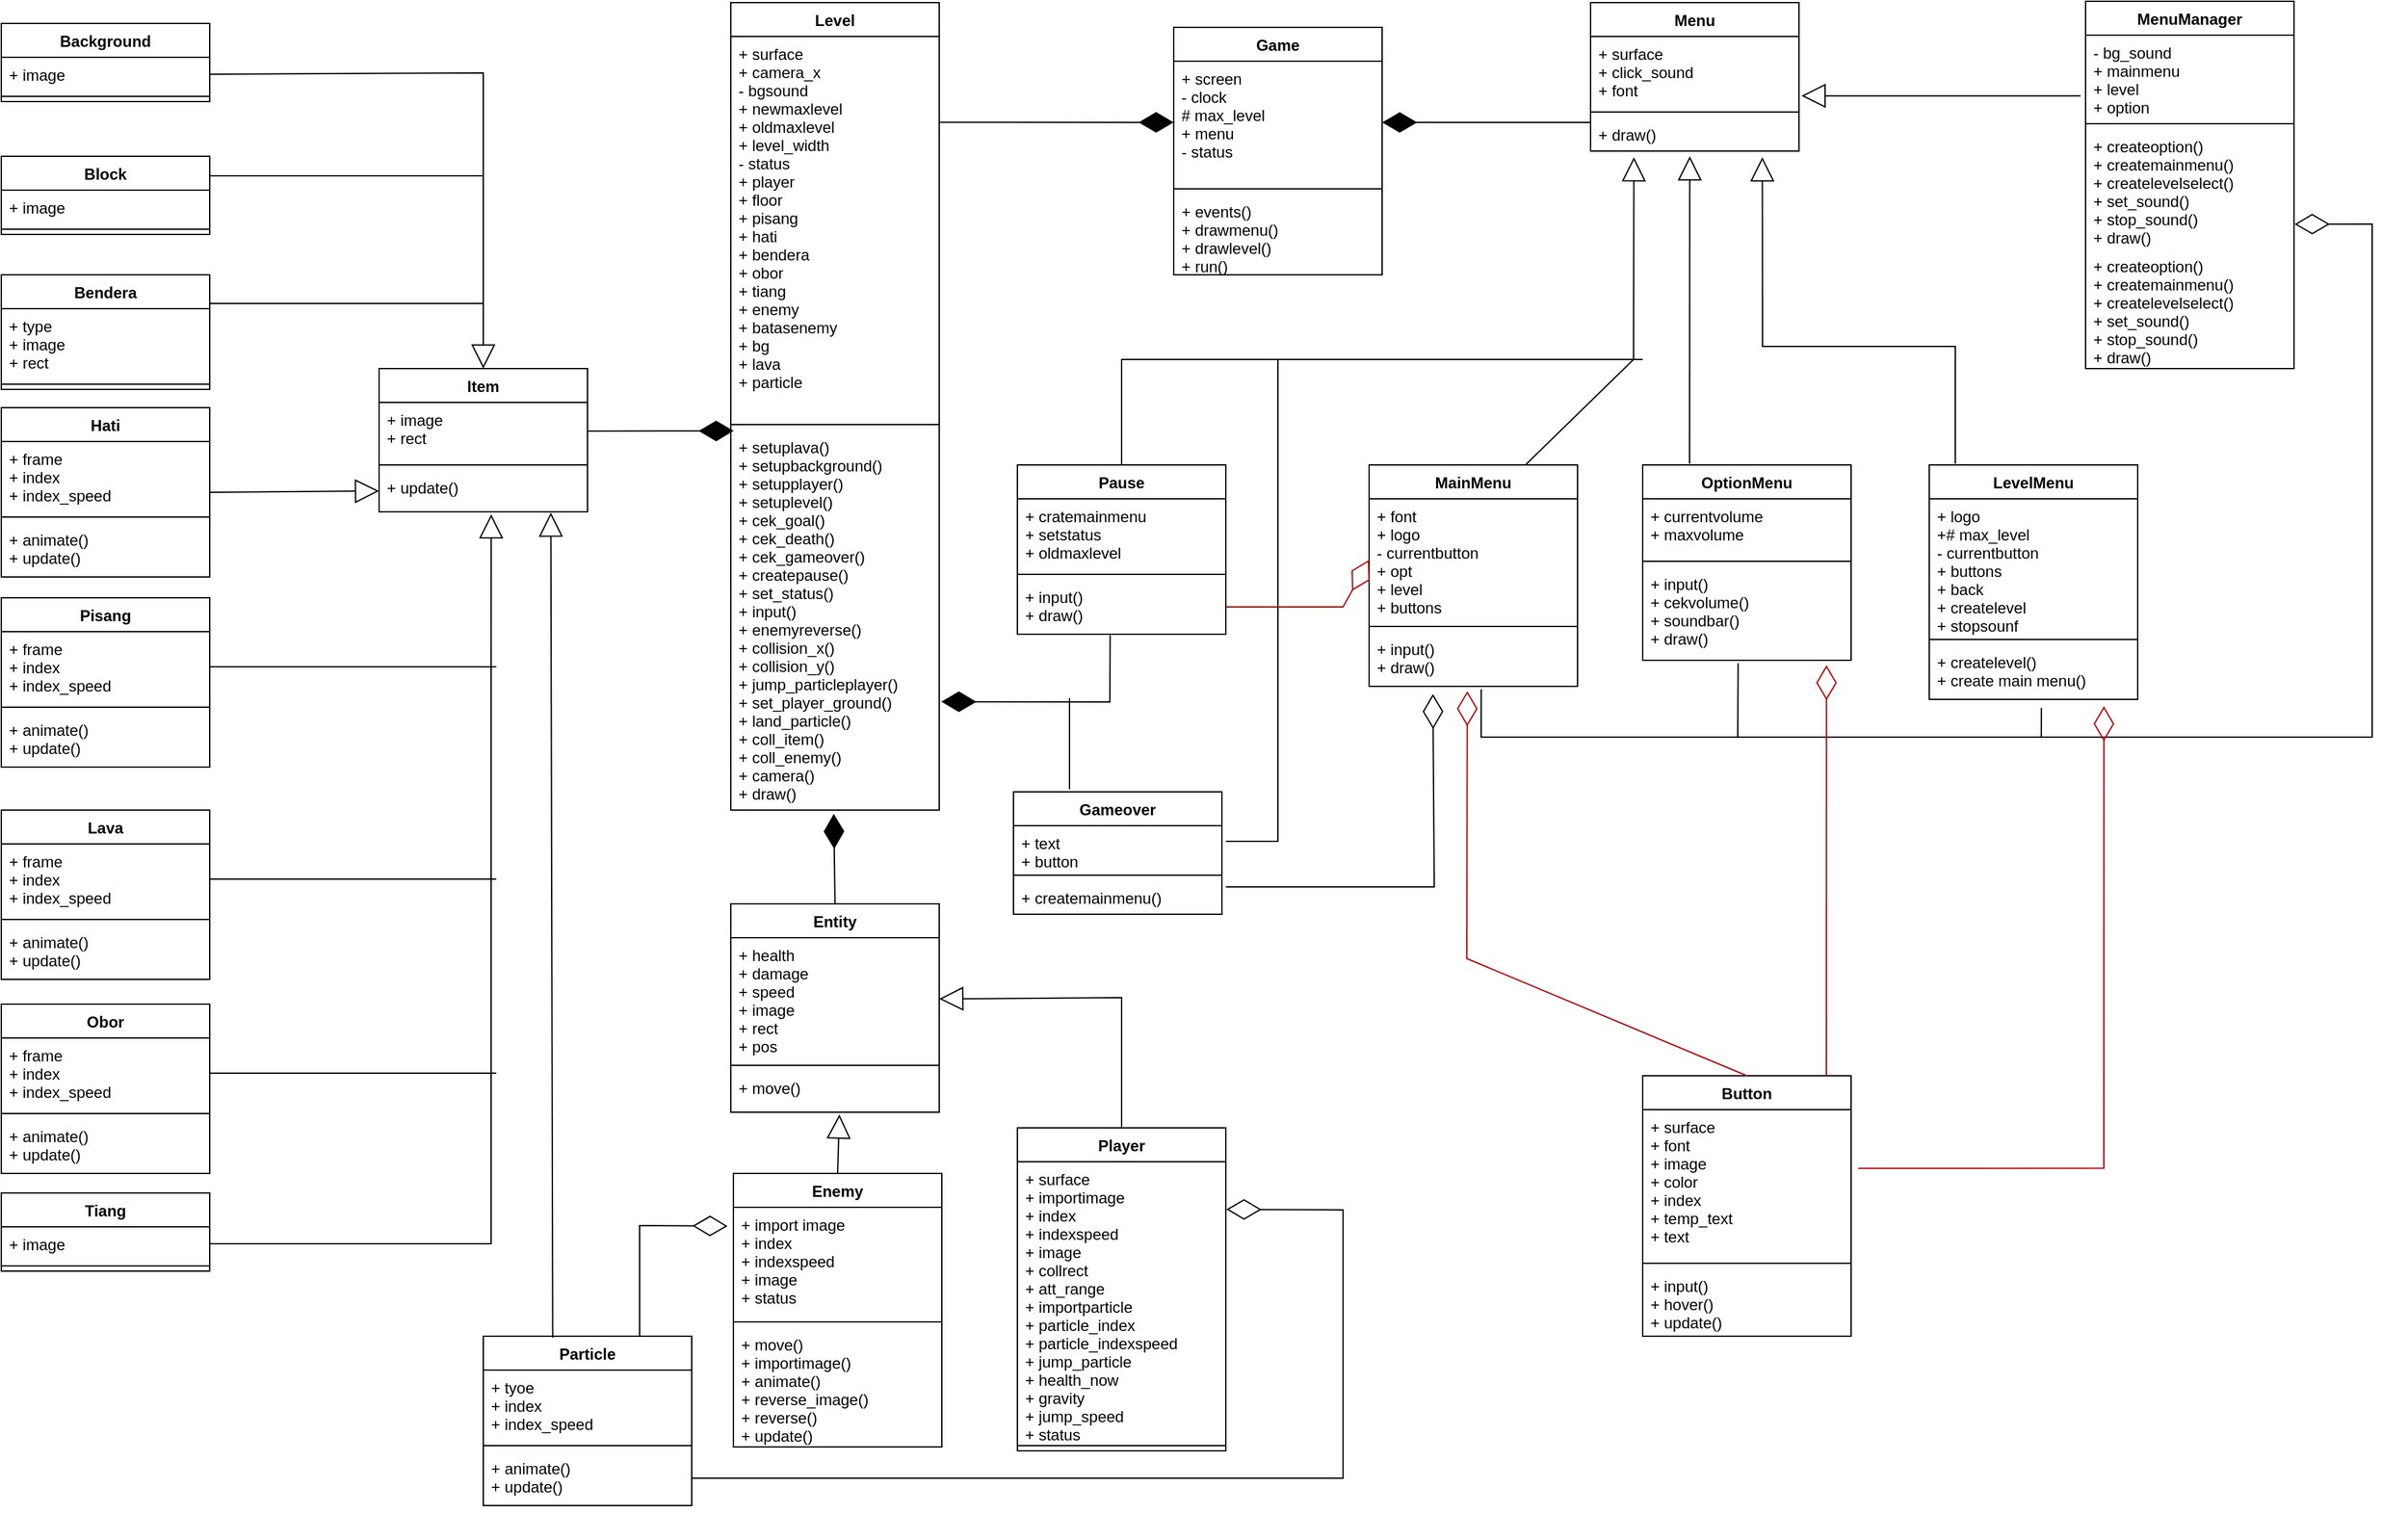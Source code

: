 <mxfile version="18.1.3" type="device"><diagram id="C5RBs43oDa-KdzZeNtuy" name="Page-1"><mxGraphModel dx="1351" dy="741" grid="1" gridSize="10" guides="1" tooltips="1" connect="1" arrows="1" fold="1" page="1" pageScale="1" pageWidth="1920" pageHeight="1200" math="0" shadow="0"><root><mxCell id="WIyWlLk6GJQsqaUBKTNV-0"/><mxCell id="WIyWlLk6GJQsqaUBKTNV-1" parent="WIyWlLk6GJQsqaUBKTNV-0"/><mxCell id="oIrGEq9JDxpRUd8W2LWr-0" value="Game&#10;" style="swimlane;fontStyle=1;align=center;verticalAlign=top;childLayout=stackLayout;horizontal=1;startSize=26;horizontalStack=0;resizeParent=1;resizeParentMax=0;resizeLast=0;collapsible=1;marginBottom=0;" parent="WIyWlLk6GJQsqaUBKTNV-1" vertex="1"><mxGeometry x="960" y="55" width="160" height="190" as="geometry"/></mxCell><mxCell id="oIrGEq9JDxpRUd8W2LWr-1" value="+ screen&#10;- clock&#10;# max_level&#10;+ menu&#10;- status" style="text;strokeColor=none;fillColor=none;align=left;verticalAlign=top;spacingLeft=4;spacingRight=4;overflow=hidden;rotatable=0;points=[[0,0.5],[1,0.5]];portConstraint=eastwest;" parent="oIrGEq9JDxpRUd8W2LWr-0" vertex="1"><mxGeometry y="26" width="160" height="94" as="geometry"/></mxCell><mxCell id="oIrGEq9JDxpRUd8W2LWr-2" value="" style="line;strokeWidth=1;fillColor=none;align=left;verticalAlign=middle;spacingTop=-1;spacingLeft=3;spacingRight=3;rotatable=0;labelPosition=right;points=[];portConstraint=eastwest;" parent="oIrGEq9JDxpRUd8W2LWr-0" vertex="1"><mxGeometry y="120" width="160" height="8" as="geometry"/></mxCell><mxCell id="oIrGEq9JDxpRUd8W2LWr-3" value="+ events()&#10;+ drawmenu()&#10;+ drawlevel()&#10;+ run()" style="text;strokeColor=none;fillColor=none;align=left;verticalAlign=top;spacingLeft=4;spacingRight=4;overflow=hidden;rotatable=0;points=[[0,0.5],[1,0.5]];portConstraint=eastwest;" parent="oIrGEq9JDxpRUd8W2LWr-0" vertex="1"><mxGeometry y="128" width="160" height="62" as="geometry"/></mxCell><mxCell id="oIrGEq9JDxpRUd8W2LWr-4" value="Entity" style="swimlane;fontStyle=1;align=center;verticalAlign=top;childLayout=stackLayout;horizontal=1;startSize=26;horizontalStack=0;resizeParent=1;resizeParentMax=0;resizeLast=0;collapsible=1;marginBottom=0;" parent="WIyWlLk6GJQsqaUBKTNV-1" vertex="1"><mxGeometry x="620" y="728" width="160" height="160" as="geometry"/></mxCell><mxCell id="oIrGEq9JDxpRUd8W2LWr-5" value="+ health&#10;+ damage&#10;+ speed&#10;+ image&#10;+ rect&#10;+ pos" style="text;strokeColor=none;fillColor=none;align=left;verticalAlign=top;spacingLeft=4;spacingRight=4;overflow=hidden;rotatable=0;points=[[0,0.5],[1,0.5]];portConstraint=eastwest;" parent="oIrGEq9JDxpRUd8W2LWr-4" vertex="1"><mxGeometry y="26" width="160" height="94" as="geometry"/></mxCell><mxCell id="oIrGEq9JDxpRUd8W2LWr-6" value="" style="line;strokeWidth=1;fillColor=none;align=left;verticalAlign=middle;spacingTop=-1;spacingLeft=3;spacingRight=3;rotatable=0;labelPosition=right;points=[];portConstraint=eastwest;" parent="oIrGEq9JDxpRUd8W2LWr-4" vertex="1"><mxGeometry y="120" width="160" height="8" as="geometry"/></mxCell><mxCell id="oIrGEq9JDxpRUd8W2LWr-7" value="+ move()" style="text;strokeColor=none;fillColor=none;align=left;verticalAlign=top;spacingLeft=4;spacingRight=4;overflow=hidden;rotatable=0;points=[[0,0.5],[1,0.5]];portConstraint=eastwest;" parent="oIrGEq9JDxpRUd8W2LWr-4" vertex="1"><mxGeometry y="128" width="160" height="32" as="geometry"/></mxCell><mxCell id="oIrGEq9JDxpRUd8W2LWr-8" value="Item" style="swimlane;fontStyle=1;align=center;verticalAlign=top;childLayout=stackLayout;horizontal=1;startSize=26;horizontalStack=0;resizeParent=1;resizeParentMax=0;resizeLast=0;collapsible=1;marginBottom=0;" parent="WIyWlLk6GJQsqaUBKTNV-1" vertex="1"><mxGeometry x="350" y="317" width="160" height="110" as="geometry"/></mxCell><mxCell id="oIrGEq9JDxpRUd8W2LWr-9" value="+ image&#10;+ rect&#10;" style="text;strokeColor=none;fillColor=none;align=left;verticalAlign=top;spacingLeft=4;spacingRight=4;overflow=hidden;rotatable=0;points=[[0,0.5],[1,0.5]];portConstraint=eastwest;" parent="oIrGEq9JDxpRUd8W2LWr-8" vertex="1"><mxGeometry y="26" width="160" height="44" as="geometry"/></mxCell><mxCell id="oIrGEq9JDxpRUd8W2LWr-10" value="" style="line;strokeWidth=1;fillColor=none;align=left;verticalAlign=middle;spacingTop=-1;spacingLeft=3;spacingRight=3;rotatable=0;labelPosition=right;points=[];portConstraint=eastwest;" parent="oIrGEq9JDxpRUd8W2LWr-8" vertex="1"><mxGeometry y="70" width="160" height="8" as="geometry"/></mxCell><mxCell id="oIrGEq9JDxpRUd8W2LWr-11" value="+ update()" style="text;strokeColor=none;fillColor=none;align=left;verticalAlign=top;spacingLeft=4;spacingRight=4;overflow=hidden;rotatable=0;points=[[0,0.5],[1,0.5]];portConstraint=eastwest;" parent="oIrGEq9JDxpRUd8W2LWr-8" vertex="1"><mxGeometry y="78" width="160" height="32" as="geometry"/></mxCell><mxCell id="oIrGEq9JDxpRUd8W2LWr-17" value="Menu" style="swimlane;fontStyle=1;align=center;verticalAlign=top;childLayout=stackLayout;horizontal=1;startSize=26;horizontalStack=0;resizeParent=1;resizeParentMax=0;resizeLast=0;collapsible=1;marginBottom=0;" parent="WIyWlLk6GJQsqaUBKTNV-1" vertex="1"><mxGeometry x="1280" y="36" width="160" height="114" as="geometry"/></mxCell><mxCell id="oIrGEq9JDxpRUd8W2LWr-18" value="+ surface&#10;+ click_sound&#10;+ font" style="text;strokeColor=none;fillColor=none;align=left;verticalAlign=top;spacingLeft=4;spacingRight=4;overflow=hidden;rotatable=0;points=[[0,0.5],[1,0.5]];portConstraint=eastwest;" parent="oIrGEq9JDxpRUd8W2LWr-17" vertex="1"><mxGeometry y="26" width="160" height="54" as="geometry"/></mxCell><mxCell id="oIrGEq9JDxpRUd8W2LWr-19" value="" style="line;strokeWidth=1;fillColor=none;align=left;verticalAlign=middle;spacingTop=-1;spacingLeft=3;spacingRight=3;rotatable=0;labelPosition=right;points=[];portConstraint=eastwest;" parent="oIrGEq9JDxpRUd8W2LWr-17" vertex="1"><mxGeometry y="80" width="160" height="8" as="geometry"/></mxCell><mxCell id="oIrGEq9JDxpRUd8W2LWr-20" value="+ draw()" style="text;strokeColor=none;fillColor=none;align=left;verticalAlign=top;spacingLeft=4;spacingRight=4;overflow=hidden;rotatable=0;points=[[0,0.5],[1,0.5]];portConstraint=eastwest;" parent="oIrGEq9JDxpRUd8W2LWr-17" vertex="1"><mxGeometry y="88" width="160" height="26" as="geometry"/></mxCell><mxCell id="oIrGEq9JDxpRUd8W2LWr-22" value="Level" style="swimlane;fontStyle=1;align=center;verticalAlign=top;childLayout=stackLayout;horizontal=1;startSize=26;horizontalStack=0;resizeParent=1;resizeParentMax=0;resizeLast=0;collapsible=1;marginBottom=0;" parent="WIyWlLk6GJQsqaUBKTNV-1" vertex="1"><mxGeometry x="620" y="36" width="160" height="620" as="geometry"/></mxCell><mxCell id="oIrGEq9JDxpRUd8W2LWr-23" value="+ surface&#10;+ camera_x&#10;- bgsound&#10;+ newmaxlevel&#10;+ oldmaxlevel&#10;+ level_width&#10;- status&#10;+ player&#10;+ floor&#10;+ pisang&#10;+ hati&#10;+ bendera&#10;+ obor&#10;+ tiang&#10;+ enemy&#10;+ batasenemy&#10;+ bg&#10;+ lava&#10;+ particle" style="text;strokeColor=none;fillColor=none;align=left;verticalAlign=top;spacingLeft=4;spacingRight=4;overflow=hidden;rotatable=0;points=[[0,0.5],[1,0.5]];portConstraint=eastwest;" parent="oIrGEq9JDxpRUd8W2LWr-22" vertex="1"><mxGeometry y="26" width="160" height="294" as="geometry"/></mxCell><mxCell id="oIrGEq9JDxpRUd8W2LWr-24" value="" style="line;strokeWidth=1;fillColor=none;align=left;verticalAlign=middle;spacingTop=-1;spacingLeft=3;spacingRight=3;rotatable=0;labelPosition=right;points=[];portConstraint=eastwest;" parent="oIrGEq9JDxpRUd8W2LWr-22" vertex="1"><mxGeometry y="320" width="160" height="8" as="geometry"/></mxCell><mxCell id="oIrGEq9JDxpRUd8W2LWr-25" value="+ setuplava()&#10;+ setupbackground()&#10;+ setupplayer()&#10;+ setuplevel()&#10;+ cek_goal()&#10;+ cek_death()&#10;+ cek_gameover()&#10;+ createpause()&#10;+ set_status()&#10;+ input()&#10;+ enemyreverse()&#10;+ collision_x()&#10;+ collision_y()&#10;+ jump_particleplayer()&#10;+ set_player_ground()&#10;+ land_particle()&#10;+ coll_item()&#10;+ coll_enemy()&#10;+ camera()&#10;+ draw()&#10;&#10;" style="text;strokeColor=none;fillColor=none;align=left;verticalAlign=top;spacingLeft=4;spacingRight=4;overflow=hidden;rotatable=0;points=[[0,0.5],[1,0.5]];portConstraint=eastwest;" parent="oIrGEq9JDxpRUd8W2LWr-22" vertex="1"><mxGeometry y="328" width="160" height="292" as="geometry"/></mxCell><mxCell id="oIrGEq9JDxpRUd8W2LWr-26" value="Enemy" style="swimlane;fontStyle=1;align=center;verticalAlign=top;childLayout=stackLayout;horizontal=1;startSize=26;horizontalStack=0;resizeParent=1;resizeParentMax=0;resizeLast=0;collapsible=1;marginBottom=0;" parent="WIyWlLk6GJQsqaUBKTNV-1" vertex="1"><mxGeometry x="622" y="935" width="160" height="210" as="geometry"/></mxCell><mxCell id="oIrGEq9JDxpRUd8W2LWr-27" value="+ import image&#10;+ index&#10;+ indexspeed&#10;+ image&#10;+ status" style="text;strokeColor=none;fillColor=none;align=left;verticalAlign=top;spacingLeft=4;spacingRight=4;overflow=hidden;rotatable=0;points=[[0,0.5],[1,0.5]];portConstraint=eastwest;" parent="oIrGEq9JDxpRUd8W2LWr-26" vertex="1"><mxGeometry y="26" width="160" height="84" as="geometry"/></mxCell><mxCell id="oIrGEq9JDxpRUd8W2LWr-28" value="" style="line;strokeWidth=1;fillColor=none;align=left;verticalAlign=middle;spacingTop=-1;spacingLeft=3;spacingRight=3;rotatable=0;labelPosition=right;points=[];portConstraint=eastwest;" parent="oIrGEq9JDxpRUd8W2LWr-26" vertex="1"><mxGeometry y="110" width="160" height="8" as="geometry"/></mxCell><mxCell id="oIrGEq9JDxpRUd8W2LWr-29" value="+ move()&#10;+ importimage()&#10;+ animate()&#10;+ reverse_image()&#10;+ reverse()&#10;+ update()" style="text;strokeColor=none;fillColor=none;align=left;verticalAlign=top;spacingLeft=4;spacingRight=4;overflow=hidden;rotatable=0;points=[[0,0.5],[1,0.5]];portConstraint=eastwest;" parent="oIrGEq9JDxpRUd8W2LWr-26" vertex="1"><mxGeometry y="118" width="160" height="92" as="geometry"/></mxCell><mxCell id="oIrGEq9JDxpRUd8W2LWr-30" value="Player" style="swimlane;fontStyle=1;align=center;verticalAlign=top;childLayout=stackLayout;horizontal=1;startSize=26;horizontalStack=0;resizeParent=1;resizeParentMax=0;resizeLast=0;collapsible=1;marginBottom=0;" parent="WIyWlLk6GJQsqaUBKTNV-1" vertex="1"><mxGeometry x="840" y="900" width="160" height="248" as="geometry"/></mxCell><mxCell id="oIrGEq9JDxpRUd8W2LWr-31" value="+ surface&#10;+ importimage&#10;+ index&#10;+ indexspeed&#10;+ image&#10;+ collrect&#10;+ att_range&#10;+ importparticle&#10;+ particle_index&#10;+ particle_indexspeed&#10;+ jump_particle&#10;+ health_now&#10;+ gravity&#10;+ jump_speed&#10;+ status" style="text;strokeColor=none;fillColor=none;align=left;verticalAlign=top;spacingLeft=4;spacingRight=4;overflow=hidden;rotatable=0;points=[[0,0.5],[1,0.5]];portConstraint=eastwest;" parent="oIrGEq9JDxpRUd8W2LWr-30" vertex="1"><mxGeometry y="26" width="160" height="214" as="geometry"/></mxCell><mxCell id="oIrGEq9JDxpRUd8W2LWr-32" value="" style="line;strokeWidth=1;fillColor=none;align=left;verticalAlign=middle;spacingTop=-1;spacingLeft=3;spacingRight=3;rotatable=0;labelPosition=right;points=[];portConstraint=eastwest;" parent="oIrGEq9JDxpRUd8W2LWr-30" vertex="1"><mxGeometry y="240" width="160" height="8" as="geometry"/></mxCell><mxCell id="oIrGEq9JDxpRUd8W2LWr-34" value="Background" style="swimlane;fontStyle=1;align=center;verticalAlign=top;childLayout=stackLayout;horizontal=1;startSize=26;horizontalStack=0;resizeParent=1;resizeParentMax=0;resizeLast=0;collapsible=1;marginBottom=0;" parent="WIyWlLk6GJQsqaUBKTNV-1" vertex="1"><mxGeometry x="60" y="52" width="160" height="60" as="geometry"/></mxCell><mxCell id="oIrGEq9JDxpRUd8W2LWr-35" value="+ image" style="text;strokeColor=none;fillColor=none;align=left;verticalAlign=top;spacingLeft=4;spacingRight=4;overflow=hidden;rotatable=0;points=[[0,0.5],[1,0.5]];portConstraint=eastwest;" parent="oIrGEq9JDxpRUd8W2LWr-34" vertex="1"><mxGeometry y="26" width="160" height="26" as="geometry"/></mxCell><mxCell id="oIrGEq9JDxpRUd8W2LWr-36" value="" style="line;strokeWidth=1;fillColor=none;align=left;verticalAlign=middle;spacingTop=-1;spacingLeft=3;spacingRight=3;rotatable=0;labelPosition=right;points=[];portConstraint=eastwest;" parent="oIrGEq9JDxpRUd8W2LWr-34" vertex="1"><mxGeometry y="52" width="160" height="8" as="geometry"/></mxCell><mxCell id="oIrGEq9JDxpRUd8W2LWr-38" value="Block" style="swimlane;fontStyle=1;align=center;verticalAlign=top;childLayout=stackLayout;horizontal=1;startSize=26;horizontalStack=0;resizeParent=1;resizeParentMax=0;resizeLast=0;collapsible=1;marginBottom=0;" parent="WIyWlLk6GJQsqaUBKTNV-1" vertex="1"><mxGeometry x="60" y="154" width="160" height="60" as="geometry"/></mxCell><mxCell id="oIrGEq9JDxpRUd8W2LWr-39" value="+ image" style="text;strokeColor=none;fillColor=none;align=left;verticalAlign=top;spacingLeft=4;spacingRight=4;overflow=hidden;rotatable=0;points=[[0,0.5],[1,0.5]];portConstraint=eastwest;" parent="oIrGEq9JDxpRUd8W2LWr-38" vertex="1"><mxGeometry y="26" width="160" height="26" as="geometry"/></mxCell><mxCell id="oIrGEq9JDxpRUd8W2LWr-40" value="" style="line;strokeWidth=1;fillColor=none;align=left;verticalAlign=middle;spacingTop=-1;spacingLeft=3;spacingRight=3;rotatable=0;labelPosition=right;points=[];portConstraint=eastwest;" parent="oIrGEq9JDxpRUd8W2LWr-38" vertex="1"><mxGeometry y="52" width="160" height="8" as="geometry"/></mxCell><mxCell id="oIrGEq9JDxpRUd8W2LWr-42" value="Bendera" style="swimlane;fontStyle=1;align=center;verticalAlign=top;childLayout=stackLayout;horizontal=1;startSize=26;horizontalStack=0;resizeParent=1;resizeParentMax=0;resizeLast=0;collapsible=1;marginBottom=0;" parent="WIyWlLk6GJQsqaUBKTNV-1" vertex="1"><mxGeometry x="60" y="245" width="160" height="88" as="geometry"/></mxCell><mxCell id="oIrGEq9JDxpRUd8W2LWr-43" value="+ type&#10;+ image&#10;+ rect" style="text;strokeColor=none;fillColor=none;align=left;verticalAlign=top;spacingLeft=4;spacingRight=4;overflow=hidden;rotatable=0;points=[[0,0.5],[1,0.5]];portConstraint=eastwest;" parent="oIrGEq9JDxpRUd8W2LWr-42" vertex="1"><mxGeometry y="26" width="160" height="54" as="geometry"/></mxCell><mxCell id="oIrGEq9JDxpRUd8W2LWr-44" value="" style="line;strokeWidth=1;fillColor=none;align=left;verticalAlign=middle;spacingTop=-1;spacingLeft=3;spacingRight=3;rotatable=0;labelPosition=right;points=[];portConstraint=eastwest;" parent="oIrGEq9JDxpRUd8W2LWr-42" vertex="1"><mxGeometry y="80" width="160" height="8" as="geometry"/></mxCell><mxCell id="oIrGEq9JDxpRUd8W2LWr-46" value="Hati" style="swimlane;fontStyle=1;align=center;verticalAlign=top;childLayout=stackLayout;horizontal=1;startSize=26;horizontalStack=0;resizeParent=1;resizeParentMax=0;resizeLast=0;collapsible=1;marginBottom=0;" parent="WIyWlLk6GJQsqaUBKTNV-1" vertex="1"><mxGeometry x="60" y="347" width="160" height="130" as="geometry"/></mxCell><mxCell id="oIrGEq9JDxpRUd8W2LWr-47" value="+ frame&#10;+ index&#10;+ index_speed" style="text;strokeColor=none;fillColor=none;align=left;verticalAlign=top;spacingLeft=4;spacingRight=4;overflow=hidden;rotatable=0;points=[[0,0.5],[1,0.5]];portConstraint=eastwest;" parent="oIrGEq9JDxpRUd8W2LWr-46" vertex="1"><mxGeometry y="26" width="160" height="54" as="geometry"/></mxCell><mxCell id="oIrGEq9JDxpRUd8W2LWr-48" value="" style="line;strokeWidth=1;fillColor=none;align=left;verticalAlign=middle;spacingTop=-1;spacingLeft=3;spacingRight=3;rotatable=0;labelPosition=right;points=[];portConstraint=eastwest;" parent="oIrGEq9JDxpRUd8W2LWr-46" vertex="1"><mxGeometry y="80" width="160" height="8" as="geometry"/></mxCell><mxCell id="oIrGEq9JDxpRUd8W2LWr-49" value="+ animate()&#10;+ update()" style="text;strokeColor=none;fillColor=none;align=left;verticalAlign=top;spacingLeft=4;spacingRight=4;overflow=hidden;rotatable=0;points=[[0,0.5],[1,0.5]];portConstraint=eastwest;" parent="oIrGEq9JDxpRUd8W2LWr-46" vertex="1"><mxGeometry y="88" width="160" height="42" as="geometry"/></mxCell><mxCell id="oIrGEq9JDxpRUd8W2LWr-50" value="Lava" style="swimlane;fontStyle=1;align=center;verticalAlign=top;childLayout=stackLayout;horizontal=1;startSize=26;horizontalStack=0;resizeParent=1;resizeParentMax=0;resizeLast=0;collapsible=1;marginBottom=0;" parent="WIyWlLk6GJQsqaUBKTNV-1" vertex="1"><mxGeometry x="60" y="656" width="160" height="130" as="geometry"/></mxCell><mxCell id="oIrGEq9JDxpRUd8W2LWr-51" value="+ frame&#10;+ index&#10;+ index_speed" style="text;strokeColor=none;fillColor=none;align=left;verticalAlign=top;spacingLeft=4;spacingRight=4;overflow=hidden;rotatable=0;points=[[0,0.5],[1,0.5]];portConstraint=eastwest;" parent="oIrGEq9JDxpRUd8W2LWr-50" vertex="1"><mxGeometry y="26" width="160" height="54" as="geometry"/></mxCell><mxCell id="oIrGEq9JDxpRUd8W2LWr-52" value="" style="line;strokeWidth=1;fillColor=none;align=left;verticalAlign=middle;spacingTop=-1;spacingLeft=3;spacingRight=3;rotatable=0;labelPosition=right;points=[];portConstraint=eastwest;" parent="oIrGEq9JDxpRUd8W2LWr-50" vertex="1"><mxGeometry y="80" width="160" height="8" as="geometry"/></mxCell><mxCell id="oIrGEq9JDxpRUd8W2LWr-53" value="+ animate()&#10;+ update()" style="text;strokeColor=none;fillColor=none;align=left;verticalAlign=top;spacingLeft=4;spacingRight=4;overflow=hidden;rotatable=0;points=[[0,0.5],[1,0.5]];portConstraint=eastwest;" parent="oIrGEq9JDxpRUd8W2LWr-50" vertex="1"><mxGeometry y="88" width="160" height="42" as="geometry"/></mxCell><mxCell id="oIrGEq9JDxpRUd8W2LWr-58" value="Particle" style="swimlane;fontStyle=1;align=center;verticalAlign=top;childLayout=stackLayout;horizontal=1;startSize=26;horizontalStack=0;resizeParent=1;resizeParentMax=0;resizeLast=0;collapsible=1;marginBottom=0;" parent="WIyWlLk6GJQsqaUBKTNV-1" vertex="1"><mxGeometry x="430" y="1060" width="160" height="130" as="geometry"/></mxCell><mxCell id="oIrGEq9JDxpRUd8W2LWr-59" value="+ tyoe&#10;+ index&#10;+ index_speed" style="text;strokeColor=none;fillColor=none;align=left;verticalAlign=top;spacingLeft=4;spacingRight=4;overflow=hidden;rotatable=0;points=[[0,0.5],[1,0.5]];portConstraint=eastwest;" parent="oIrGEq9JDxpRUd8W2LWr-58" vertex="1"><mxGeometry y="26" width="160" height="54" as="geometry"/></mxCell><mxCell id="oIrGEq9JDxpRUd8W2LWr-60" value="" style="line;strokeWidth=1;fillColor=none;align=left;verticalAlign=middle;spacingTop=-1;spacingLeft=3;spacingRight=3;rotatable=0;labelPosition=right;points=[];portConstraint=eastwest;" parent="oIrGEq9JDxpRUd8W2LWr-58" vertex="1"><mxGeometry y="80" width="160" height="8" as="geometry"/></mxCell><mxCell id="oIrGEq9JDxpRUd8W2LWr-61" value="+ animate()&#10;+ update()" style="text;strokeColor=none;fillColor=none;align=left;verticalAlign=top;spacingLeft=4;spacingRight=4;overflow=hidden;rotatable=0;points=[[0,0.5],[1,0.5]];portConstraint=eastwest;" parent="oIrGEq9JDxpRUd8W2LWr-58" vertex="1"><mxGeometry y="88" width="160" height="42" as="geometry"/></mxCell><mxCell id="oIrGEq9JDxpRUd8W2LWr-66" value="Tiang" style="swimlane;fontStyle=1;align=center;verticalAlign=top;childLayout=stackLayout;horizontal=1;startSize=26;horizontalStack=0;resizeParent=1;resizeParentMax=0;resizeLast=0;collapsible=1;marginBottom=0;" parent="WIyWlLk6GJQsqaUBKTNV-1" vertex="1"><mxGeometry x="60" y="950" width="160" height="60" as="geometry"/></mxCell><mxCell id="oIrGEq9JDxpRUd8W2LWr-67" value="+ image" style="text;strokeColor=none;fillColor=none;align=left;verticalAlign=top;spacingLeft=4;spacingRight=4;overflow=hidden;rotatable=0;points=[[0,0.5],[1,0.5]];portConstraint=eastwest;" parent="oIrGEq9JDxpRUd8W2LWr-66" vertex="1"><mxGeometry y="26" width="160" height="26" as="geometry"/></mxCell><mxCell id="oIrGEq9JDxpRUd8W2LWr-68" value="" style="line;strokeWidth=1;fillColor=none;align=left;verticalAlign=middle;spacingTop=-1;spacingLeft=3;spacingRight=3;rotatable=0;labelPosition=right;points=[];portConstraint=eastwest;" parent="oIrGEq9JDxpRUd8W2LWr-66" vertex="1"><mxGeometry y="52" width="160" height="8" as="geometry"/></mxCell><mxCell id="oIrGEq9JDxpRUd8W2LWr-70" value="Button" style="swimlane;fontStyle=1;align=center;verticalAlign=top;childLayout=stackLayout;horizontal=1;startSize=26;horizontalStack=0;resizeParent=1;resizeParentMax=0;resizeLast=0;collapsible=1;marginBottom=0;" parent="WIyWlLk6GJQsqaUBKTNV-1" vertex="1"><mxGeometry x="1320" y="860" width="160" height="200" as="geometry"/></mxCell><mxCell id="oIrGEq9JDxpRUd8W2LWr-71" value="+ surface&#10;+ font&#10;+ image&#10;+ color&#10;+ index&#10;+ temp_text&#10;+ text" style="text;strokeColor=none;fillColor=none;align=left;verticalAlign=top;spacingLeft=4;spacingRight=4;overflow=hidden;rotatable=0;points=[[0,0.5],[1,0.5]];portConstraint=eastwest;" parent="oIrGEq9JDxpRUd8W2LWr-70" vertex="1"><mxGeometry y="26" width="160" height="114" as="geometry"/></mxCell><mxCell id="oIrGEq9JDxpRUd8W2LWr-72" value="" style="line;strokeWidth=1;fillColor=none;align=left;verticalAlign=middle;spacingTop=-1;spacingLeft=3;spacingRight=3;rotatable=0;labelPosition=right;points=[];portConstraint=eastwest;" parent="oIrGEq9JDxpRUd8W2LWr-70" vertex="1"><mxGeometry y="140" width="160" height="8" as="geometry"/></mxCell><mxCell id="oIrGEq9JDxpRUd8W2LWr-73" value="+ input()&#10;+ hover()&#10;+ update()" style="text;strokeColor=none;fillColor=none;align=left;verticalAlign=top;spacingLeft=4;spacingRight=4;overflow=hidden;rotatable=0;points=[[0,0.5],[1,0.5]];portConstraint=eastwest;" parent="oIrGEq9JDxpRUd8W2LWr-70" vertex="1"><mxGeometry y="148" width="160" height="52" as="geometry"/></mxCell><mxCell id="oIrGEq9JDxpRUd8W2LWr-74" value="Gameover" style="swimlane;fontStyle=1;align=center;verticalAlign=top;childLayout=stackLayout;horizontal=1;startSize=26;horizontalStack=0;resizeParent=1;resizeParentMax=0;resizeLast=0;collapsible=1;marginBottom=0;" parent="WIyWlLk6GJQsqaUBKTNV-1" vertex="1"><mxGeometry x="837" y="642" width="160" height="94" as="geometry"/></mxCell><mxCell id="oIrGEq9JDxpRUd8W2LWr-75" value="+ text&#10;+ button" style="text;strokeColor=none;fillColor=none;align=left;verticalAlign=top;spacingLeft=4;spacingRight=4;overflow=hidden;rotatable=0;points=[[0,0.5],[1,0.5]];portConstraint=eastwest;" parent="oIrGEq9JDxpRUd8W2LWr-74" vertex="1"><mxGeometry y="26" width="160" height="34" as="geometry"/></mxCell><mxCell id="oIrGEq9JDxpRUd8W2LWr-76" value="" style="line;strokeWidth=1;fillColor=none;align=left;verticalAlign=middle;spacingTop=-1;spacingLeft=3;spacingRight=3;rotatable=0;labelPosition=right;points=[];portConstraint=eastwest;" parent="oIrGEq9JDxpRUd8W2LWr-74" vertex="1"><mxGeometry y="60" width="160" height="8" as="geometry"/></mxCell><mxCell id="oIrGEq9JDxpRUd8W2LWr-77" value="+ createmainmenu()" style="text;strokeColor=none;fillColor=none;align=left;verticalAlign=top;spacingLeft=4;spacingRight=4;overflow=hidden;rotatable=0;points=[[0,0.5],[1,0.5]];portConstraint=eastwest;" parent="oIrGEq9JDxpRUd8W2LWr-74" vertex="1"><mxGeometry y="68" width="160" height="26" as="geometry"/></mxCell><mxCell id="oIrGEq9JDxpRUd8W2LWr-78" value="LevelMenu" style="swimlane;fontStyle=1;align=center;verticalAlign=top;childLayout=stackLayout;horizontal=1;startSize=26;horizontalStack=0;resizeParent=1;resizeParentMax=0;resizeLast=0;collapsible=1;marginBottom=0;" parent="WIyWlLk6GJQsqaUBKTNV-1" vertex="1"><mxGeometry x="1540" y="391" width="160" height="180" as="geometry"/></mxCell><mxCell id="oIrGEq9JDxpRUd8W2LWr-79" value="+ logo&#10;+# max_level&#10;- currentbutton&#10;+ buttons&#10;+ back&#10;+ createlevel&#10;+ stopsounf" style="text;strokeColor=none;fillColor=none;align=left;verticalAlign=top;spacingLeft=4;spacingRight=4;overflow=hidden;rotatable=0;points=[[0,0.5],[1,0.5]];portConstraint=eastwest;" parent="oIrGEq9JDxpRUd8W2LWr-78" vertex="1"><mxGeometry y="26" width="160" height="104" as="geometry"/></mxCell><mxCell id="oIrGEq9JDxpRUd8W2LWr-80" value="" style="line;strokeWidth=1;fillColor=none;align=left;verticalAlign=middle;spacingTop=-1;spacingLeft=3;spacingRight=3;rotatable=0;labelPosition=right;points=[];portConstraint=eastwest;" parent="oIrGEq9JDxpRUd8W2LWr-78" vertex="1"><mxGeometry y="130" width="160" height="8" as="geometry"/></mxCell><mxCell id="oIrGEq9JDxpRUd8W2LWr-81" value="+ createlevel()&#10;+ create main menu()" style="text;strokeColor=none;fillColor=none;align=left;verticalAlign=top;spacingLeft=4;spacingRight=4;overflow=hidden;rotatable=0;points=[[0,0.5],[1,0.5]];portConstraint=eastwest;" parent="oIrGEq9JDxpRUd8W2LWr-78" vertex="1"><mxGeometry y="138" width="160" height="42" as="geometry"/></mxCell><mxCell id="oIrGEq9JDxpRUd8W2LWr-82" value="MainMenu" style="swimlane;fontStyle=1;align=center;verticalAlign=top;childLayout=stackLayout;horizontal=1;startSize=26;horizontalStack=0;resizeParent=1;resizeParentMax=0;resizeLast=0;collapsible=1;marginBottom=0;" parent="WIyWlLk6GJQsqaUBKTNV-1" vertex="1"><mxGeometry x="1110" y="391" width="160" height="170" as="geometry"/></mxCell><mxCell id="oIrGEq9JDxpRUd8W2LWr-83" value="+ font&#10;+ logo&#10;- currentbutton&#10;+ opt&#10;+ level&#10;+ buttons" style="text;strokeColor=none;fillColor=none;align=left;verticalAlign=top;spacingLeft=4;spacingRight=4;overflow=hidden;rotatable=0;points=[[0,0.5],[1,0.5]];portConstraint=eastwest;" parent="oIrGEq9JDxpRUd8W2LWr-82" vertex="1"><mxGeometry y="26" width="160" height="94" as="geometry"/></mxCell><mxCell id="oIrGEq9JDxpRUd8W2LWr-84" value="" style="line;strokeWidth=1;fillColor=none;align=left;verticalAlign=middle;spacingTop=-1;spacingLeft=3;spacingRight=3;rotatable=0;labelPosition=right;points=[];portConstraint=eastwest;" parent="oIrGEq9JDxpRUd8W2LWr-82" vertex="1"><mxGeometry y="120" width="160" height="8" as="geometry"/></mxCell><mxCell id="oIrGEq9JDxpRUd8W2LWr-85" value="+ input()&#10;+ draw()" style="text;strokeColor=none;fillColor=none;align=left;verticalAlign=top;spacingLeft=4;spacingRight=4;overflow=hidden;rotatable=0;points=[[0,0.5],[1,0.5]];portConstraint=eastwest;" parent="oIrGEq9JDxpRUd8W2LWr-82" vertex="1"><mxGeometry y="128" width="160" height="42" as="geometry"/></mxCell><mxCell id="oIrGEq9JDxpRUd8W2LWr-86" value="MenuManager" style="swimlane;fontStyle=1;align=center;verticalAlign=top;childLayout=stackLayout;horizontal=1;startSize=26;horizontalStack=0;resizeParent=1;resizeParentMax=0;resizeLast=0;collapsible=1;marginBottom=0;" parent="WIyWlLk6GJQsqaUBKTNV-1" vertex="1"><mxGeometry x="1660" y="35" width="160" height="282" as="geometry"/></mxCell><mxCell id="oIrGEq9JDxpRUd8W2LWr-87" value="- bg_sound&#10;+ mainmenu&#10;+ level&#10;+ option" style="text;strokeColor=none;fillColor=none;align=left;verticalAlign=top;spacingLeft=4;spacingRight=4;overflow=hidden;rotatable=0;points=[[0,0.5],[1,0.5]];portConstraint=eastwest;" parent="oIrGEq9JDxpRUd8W2LWr-86" vertex="1"><mxGeometry y="26" width="160" height="64" as="geometry"/></mxCell><mxCell id="oIrGEq9JDxpRUd8W2LWr-88" value="" style="line;strokeWidth=1;fillColor=none;align=left;verticalAlign=middle;spacingTop=-1;spacingLeft=3;spacingRight=3;rotatable=0;labelPosition=right;points=[];portConstraint=eastwest;" parent="oIrGEq9JDxpRUd8W2LWr-86" vertex="1"><mxGeometry y="90" width="160" height="8" as="geometry"/></mxCell><mxCell id="twhbJitrmslfYu7Pyiuo-57" value="+ createoption()&#10;+ createmainmenu()&#10;+ createlevelselect()&#10;+ set_sound()&#10;+ stop_sound()&#10;+ draw()" style="text;strokeColor=none;fillColor=none;align=left;verticalAlign=top;spacingLeft=4;spacingRight=4;overflow=hidden;rotatable=0;points=[[0,0.5],[1,0.5]];portConstraint=eastwest;" vertex="1" parent="oIrGEq9JDxpRUd8W2LWr-86"><mxGeometry y="98" width="160" height="92" as="geometry"/></mxCell><mxCell id="oIrGEq9JDxpRUd8W2LWr-89" value="+ createoption()&#10;+ createmainmenu()&#10;+ createlevelselect()&#10;+ set_sound()&#10;+ stop_sound()&#10;+ draw()" style="text;strokeColor=none;fillColor=none;align=left;verticalAlign=top;spacingLeft=4;spacingRight=4;overflow=hidden;rotatable=0;points=[[0,0.5],[1,0.5]];portConstraint=eastwest;" parent="oIrGEq9JDxpRUd8W2LWr-86" vertex="1"><mxGeometry y="190" width="160" height="92" as="geometry"/></mxCell><mxCell id="oIrGEq9JDxpRUd8W2LWr-90" value="OptionMenu" style="swimlane;fontStyle=1;align=center;verticalAlign=top;childLayout=stackLayout;horizontal=1;startSize=26;horizontalStack=0;resizeParent=1;resizeParentMax=0;resizeLast=0;collapsible=1;marginBottom=0;" parent="WIyWlLk6GJQsqaUBKTNV-1" vertex="1"><mxGeometry x="1320" y="391" width="160" height="150" as="geometry"/></mxCell><mxCell id="oIrGEq9JDxpRUd8W2LWr-91" value="+ currentvolume&#10;+ maxvolume" style="text;strokeColor=none;fillColor=none;align=left;verticalAlign=top;spacingLeft=4;spacingRight=4;overflow=hidden;rotatable=0;points=[[0,0.5],[1,0.5]];portConstraint=eastwest;" parent="oIrGEq9JDxpRUd8W2LWr-90" vertex="1"><mxGeometry y="26" width="160" height="44" as="geometry"/></mxCell><mxCell id="oIrGEq9JDxpRUd8W2LWr-92" value="" style="line;strokeWidth=1;fillColor=none;align=left;verticalAlign=middle;spacingTop=-1;spacingLeft=3;spacingRight=3;rotatable=0;labelPosition=right;points=[];portConstraint=eastwest;" parent="oIrGEq9JDxpRUd8W2LWr-90" vertex="1"><mxGeometry y="70" width="160" height="8" as="geometry"/></mxCell><mxCell id="oIrGEq9JDxpRUd8W2LWr-93" value="+ input()&#10;+ cekvolume()&#10;+ soundbar()&#10;+ draw()" style="text;strokeColor=none;fillColor=none;align=left;verticalAlign=top;spacingLeft=4;spacingRight=4;overflow=hidden;rotatable=0;points=[[0,0.5],[1,0.5]];portConstraint=eastwest;" parent="oIrGEq9JDxpRUd8W2LWr-90" vertex="1"><mxGeometry y="78" width="160" height="72" as="geometry"/></mxCell><mxCell id="oIrGEq9JDxpRUd8W2LWr-94" value="Pause" style="swimlane;fontStyle=1;align=center;verticalAlign=top;childLayout=stackLayout;horizontal=1;startSize=26;horizontalStack=0;resizeParent=1;resizeParentMax=0;resizeLast=0;collapsible=1;marginBottom=0;" parent="WIyWlLk6GJQsqaUBKTNV-1" vertex="1"><mxGeometry x="840" y="391" width="160" height="130" as="geometry"/></mxCell><mxCell id="oIrGEq9JDxpRUd8W2LWr-95" value="+ cratemainmenu&#10;+ setstatus&#10;+ oldmaxlevel" style="text;strokeColor=none;fillColor=none;align=left;verticalAlign=top;spacingLeft=4;spacingRight=4;overflow=hidden;rotatable=0;points=[[0,0.5],[1,0.5]];portConstraint=eastwest;" parent="oIrGEq9JDxpRUd8W2LWr-94" vertex="1"><mxGeometry y="26" width="160" height="54" as="geometry"/></mxCell><mxCell id="oIrGEq9JDxpRUd8W2LWr-96" value="" style="line;strokeWidth=1;fillColor=none;align=left;verticalAlign=middle;spacingTop=-1;spacingLeft=3;spacingRight=3;rotatable=0;labelPosition=right;points=[];portConstraint=eastwest;" parent="oIrGEq9JDxpRUd8W2LWr-94" vertex="1"><mxGeometry y="80" width="160" height="8" as="geometry"/></mxCell><mxCell id="oIrGEq9JDxpRUd8W2LWr-97" value="+ input()&#10;+ draw()" style="text;strokeColor=none;fillColor=none;align=left;verticalAlign=top;spacingLeft=4;spacingRight=4;overflow=hidden;rotatable=0;points=[[0,0.5],[1,0.5]];portConstraint=eastwest;" parent="oIrGEq9JDxpRUd8W2LWr-94" vertex="1"><mxGeometry y="88" width="160" height="42" as="geometry"/></mxCell><mxCell id="xQASAfGd8F0TYENPEgHn-3" value="" style="endArrow=diamondThin;endFill=1;endSize=24;html=1;rounded=0;exitX=1.004;exitY=0.224;exitDx=0;exitDy=0;exitPerimeter=0;entryX=0;entryY=0.5;entryDx=0;entryDy=0;" parent="WIyWlLk6GJQsqaUBKTNV-1" source="oIrGEq9JDxpRUd8W2LWr-23" target="oIrGEq9JDxpRUd8W2LWr-1" edge="1"><mxGeometry width="160" relative="1" as="geometry"><mxPoint x="1040" y="220" as="sourcePoint"/><mxPoint x="960" y="140" as="targetPoint"/></mxGeometry></mxCell><mxCell id="xQASAfGd8F0TYENPEgHn-21" value="" style="endArrow=diamondThin;endFill=1;endSize=24;html=1;rounded=0;entryX=0.014;entryY=0.003;entryDx=0;entryDy=0;entryPerimeter=0;exitX=1;exitY=0.5;exitDx=0;exitDy=0;" parent="WIyWlLk6GJQsqaUBKTNV-1" source="oIrGEq9JDxpRUd8W2LWr-9" target="oIrGEq9JDxpRUd8W2LWr-25" edge="1"><mxGeometry width="160" relative="1" as="geometry"><mxPoint x="514.5" y="366.39" as="sourcePoint"/><mxPoint x="700" y="530" as="targetPoint"/></mxGeometry></mxCell><mxCell id="xQASAfGd8F0TYENPEgHn-39" value="" style="endArrow=diamondThin;endFill=1;endSize=24;html=1;rounded=0;entryX=0.494;entryY=1.01;entryDx=0;entryDy=0;entryPerimeter=0;exitX=0.5;exitY=0;exitDx=0;exitDy=0;" parent="WIyWlLk6GJQsqaUBKTNV-1" source="oIrGEq9JDxpRUd8W2LWr-4" target="oIrGEq9JDxpRUd8W2LWr-25" edge="1"><mxGeometry width="160" relative="1" as="geometry"><mxPoint x="700" y="810" as="sourcePoint"/><mxPoint x="950" y="570" as="targetPoint"/></mxGeometry></mxCell><mxCell id="twhbJitrmslfYu7Pyiuo-8" value="Obor" style="swimlane;fontStyle=1;align=center;verticalAlign=top;childLayout=stackLayout;horizontal=1;startSize=26;horizontalStack=0;resizeParent=1;resizeParentMax=0;resizeLast=0;collapsible=1;marginBottom=0;" vertex="1" parent="WIyWlLk6GJQsqaUBKTNV-1"><mxGeometry x="60" y="805" width="160" height="130" as="geometry"/></mxCell><mxCell id="twhbJitrmslfYu7Pyiuo-9" value="+ frame&#10;+ index&#10;+ index_speed" style="text;strokeColor=none;fillColor=none;align=left;verticalAlign=top;spacingLeft=4;spacingRight=4;overflow=hidden;rotatable=0;points=[[0,0.5],[1,0.5]];portConstraint=eastwest;" vertex="1" parent="twhbJitrmslfYu7Pyiuo-8"><mxGeometry y="26" width="160" height="54" as="geometry"/></mxCell><mxCell id="twhbJitrmslfYu7Pyiuo-10" value="" style="line;strokeWidth=1;fillColor=none;align=left;verticalAlign=middle;spacingTop=-1;spacingLeft=3;spacingRight=3;rotatable=0;labelPosition=right;points=[];portConstraint=eastwest;" vertex="1" parent="twhbJitrmslfYu7Pyiuo-8"><mxGeometry y="80" width="160" height="8" as="geometry"/></mxCell><mxCell id="twhbJitrmslfYu7Pyiuo-11" value="+ animate()&#10;+ update()" style="text;strokeColor=none;fillColor=none;align=left;verticalAlign=top;spacingLeft=4;spacingRight=4;overflow=hidden;rotatable=0;points=[[0,0.5],[1,0.5]];portConstraint=eastwest;" vertex="1" parent="twhbJitrmslfYu7Pyiuo-8"><mxGeometry y="88" width="160" height="42" as="geometry"/></mxCell><mxCell id="twhbJitrmslfYu7Pyiuo-12" value="Pisang" style="swimlane;fontStyle=1;align=center;verticalAlign=top;childLayout=stackLayout;horizontal=1;startSize=26;horizontalStack=0;resizeParent=1;resizeParentMax=0;resizeLast=0;collapsible=1;marginBottom=0;" vertex="1" parent="WIyWlLk6GJQsqaUBKTNV-1"><mxGeometry x="60" y="493" width="160" height="130" as="geometry"/></mxCell><mxCell id="twhbJitrmslfYu7Pyiuo-13" value="+ frame&#10;+ index&#10;+ index_speed" style="text;strokeColor=none;fillColor=none;align=left;verticalAlign=top;spacingLeft=4;spacingRight=4;overflow=hidden;rotatable=0;points=[[0,0.5],[1,0.5]];portConstraint=eastwest;" vertex="1" parent="twhbJitrmslfYu7Pyiuo-12"><mxGeometry y="26" width="160" height="54" as="geometry"/></mxCell><mxCell id="twhbJitrmslfYu7Pyiuo-14" value="" style="line;strokeWidth=1;fillColor=none;align=left;verticalAlign=middle;spacingTop=-1;spacingLeft=3;spacingRight=3;rotatable=0;labelPosition=right;points=[];portConstraint=eastwest;" vertex="1" parent="twhbJitrmslfYu7Pyiuo-12"><mxGeometry y="80" width="160" height="8" as="geometry"/></mxCell><mxCell id="twhbJitrmslfYu7Pyiuo-15" value="+ animate()&#10;+ update()" style="text;strokeColor=none;fillColor=none;align=left;verticalAlign=top;spacingLeft=4;spacingRight=4;overflow=hidden;rotatable=0;points=[[0,0.5],[1,0.5]];portConstraint=eastwest;" vertex="1" parent="twhbJitrmslfYu7Pyiuo-12"><mxGeometry y="88" width="160" height="42" as="geometry"/></mxCell><mxCell id="twhbJitrmslfYu7Pyiuo-22" value="" style="endArrow=block;endSize=16;endFill=0;html=1;rounded=0;elbow=vertical;exitX=1;exitY=0.5;exitDx=0;exitDy=0;entryX=0.5;entryY=0;entryDx=0;entryDy=0;" edge="1" parent="WIyWlLk6GJQsqaUBKTNV-1" source="oIrGEq9JDxpRUd8W2LWr-35" target="oIrGEq9JDxpRUd8W2LWr-8"><mxGeometry x="-0.033" y="129" width="160" relative="1" as="geometry"><mxPoint x="500" y="150" as="sourcePoint"/><mxPoint x="660" y="150" as="targetPoint"/><Array as="points"><mxPoint x="430" y="90"/></Array><mxPoint y="-1" as="offset"/></mxGeometry></mxCell><mxCell id="twhbJitrmslfYu7Pyiuo-24" value="" style="endArrow=none;html=1;rounded=0;elbow=vertical;exitX=1;exitY=0.25;exitDx=0;exitDy=0;" edge="1" parent="WIyWlLk6GJQsqaUBKTNV-1" source="oIrGEq9JDxpRUd8W2LWr-38"><mxGeometry relative="1" as="geometry"><mxPoint x="500" y="150" as="sourcePoint"/><mxPoint x="430" y="169" as="targetPoint"/></mxGeometry></mxCell><mxCell id="twhbJitrmslfYu7Pyiuo-26" value="" style="endArrow=none;html=1;rounded=0;elbow=vertical;exitX=1;exitY=0.25;exitDx=0;exitDy=0;" edge="1" parent="WIyWlLk6GJQsqaUBKTNV-1" source="oIrGEq9JDxpRUd8W2LWr-42"><mxGeometry relative="1" as="geometry"><mxPoint x="500" y="240" as="sourcePoint"/><mxPoint x="430" y="267" as="targetPoint"/></mxGeometry></mxCell><mxCell id="twhbJitrmslfYu7Pyiuo-27" value="" style="endArrow=block;endSize=16;endFill=0;html=1;rounded=0;elbow=vertical;exitX=1;exitY=0.5;exitDx=0;exitDy=0;entryX=0;entryY=0.5;entryDx=0;entryDy=0;" edge="1" parent="WIyWlLk6GJQsqaUBKTNV-1" source="oIrGEq9JDxpRUd8W2LWr-46" target="oIrGEq9JDxpRUd8W2LWr-11"><mxGeometry width="160" relative="1" as="geometry"><mxPoint x="500" y="380" as="sourcePoint"/><mxPoint x="660" y="380" as="targetPoint"/></mxGeometry></mxCell><mxCell id="twhbJitrmslfYu7Pyiuo-28" value="" style="endArrow=block;endSize=16;endFill=0;html=1;rounded=0;elbow=vertical;exitX=1;exitY=0.5;exitDx=0;exitDy=0;entryX=0.538;entryY=1.058;entryDx=0;entryDy=0;entryPerimeter=0;" edge="1" parent="WIyWlLk6GJQsqaUBKTNV-1" source="oIrGEq9JDxpRUd8W2LWr-67" target="oIrGEq9JDxpRUd8W2LWr-11"><mxGeometry width="160" relative="1" as="geometry"><mxPoint x="500" y="400" as="sourcePoint"/><mxPoint x="660" y="400" as="targetPoint"/><Array as="points"><mxPoint x="436" y="989"/><mxPoint x="436" y="546"/></Array></mxGeometry></mxCell><mxCell id="twhbJitrmslfYu7Pyiuo-32" value="" style="endArrow=none;html=1;rounded=0;elbow=vertical;exitX=1;exitY=0.5;exitDx=0;exitDy=0;" edge="1" parent="WIyWlLk6GJQsqaUBKTNV-1" source="twhbJitrmslfYu7Pyiuo-13"><mxGeometry relative="1" as="geometry"><mxPoint x="500" y="590" as="sourcePoint"/><mxPoint x="440" y="546" as="targetPoint"/></mxGeometry></mxCell><mxCell id="twhbJitrmslfYu7Pyiuo-33" value="" style="endArrow=none;html=1;rounded=0;elbow=vertical;exitX=1;exitY=0.5;exitDx=0;exitDy=0;" edge="1" parent="WIyWlLk6GJQsqaUBKTNV-1" source="oIrGEq9JDxpRUd8W2LWr-51"><mxGeometry relative="1" as="geometry"><mxPoint x="500" y="590" as="sourcePoint"/><mxPoint x="440" y="709" as="targetPoint"/></mxGeometry></mxCell><mxCell id="twhbJitrmslfYu7Pyiuo-34" value="" style="endArrow=none;html=1;rounded=0;elbow=vertical;exitX=1;exitY=0.5;exitDx=0;exitDy=0;" edge="1" parent="WIyWlLk6GJQsqaUBKTNV-1" source="twhbJitrmslfYu7Pyiuo-9"><mxGeometry relative="1" as="geometry"><mxPoint x="500" y="590" as="sourcePoint"/><mxPoint x="440" y="858" as="targetPoint"/></mxGeometry></mxCell><mxCell id="twhbJitrmslfYu7Pyiuo-35" value="" style="endArrow=block;endSize=16;endFill=0;html=1;rounded=0;elbow=vertical;entryX=0.521;entryY=1.054;entryDx=0;entryDy=0;entryPerimeter=0;exitX=0.5;exitY=0;exitDx=0;exitDy=0;" edge="1" parent="WIyWlLk6GJQsqaUBKTNV-1" source="oIrGEq9JDxpRUd8W2LWr-26" target="oIrGEq9JDxpRUd8W2LWr-7"><mxGeometry width="160" relative="1" as="geometry"><mxPoint x="500" y="820" as="sourcePoint"/><mxPoint x="660" y="820" as="targetPoint"/></mxGeometry></mxCell><mxCell id="twhbJitrmslfYu7Pyiuo-37" value="" style="endArrow=block;endSize=16;endFill=0;html=1;rounded=0;elbow=vertical;entryX=1;entryY=0.5;entryDx=0;entryDy=0;exitX=0.5;exitY=0;exitDx=0;exitDy=0;" edge="1" parent="WIyWlLk6GJQsqaUBKTNV-1" source="oIrGEq9JDxpRUd8W2LWr-30" target="oIrGEq9JDxpRUd8W2LWr-5"><mxGeometry width="160" relative="1" as="geometry"><mxPoint x="500" y="760" as="sourcePoint"/><mxPoint x="660" y="760" as="targetPoint"/><Array as="points"><mxPoint x="920" y="800"/></Array></mxGeometry></mxCell><mxCell id="twhbJitrmslfYu7Pyiuo-38" value="" style="endArrow=diamondThin;endFill=0;endSize=24;html=1;rounded=0;elbow=vertical;entryX=-0.028;entryY=0.172;entryDx=0;entryDy=0;entryPerimeter=0;exitX=0.75;exitY=0;exitDx=0;exitDy=0;" edge="1" parent="WIyWlLk6GJQsqaUBKTNV-1" source="oIrGEq9JDxpRUd8W2LWr-58" target="oIrGEq9JDxpRUd8W2LWr-27"><mxGeometry width="160" relative="1" as="geometry"><mxPoint x="500" y="870" as="sourcePoint"/><mxPoint x="660" y="870" as="targetPoint"/><Array as="points"><mxPoint x="550" y="975"/></Array></mxGeometry></mxCell><mxCell id="twhbJitrmslfYu7Pyiuo-39" value="" style="endArrow=diamondThin;endFill=0;endSize=24;html=1;rounded=0;elbow=vertical;exitX=1;exitY=0.5;exitDx=0;exitDy=0;entryX=1.003;entryY=0.171;entryDx=0;entryDy=0;entryPerimeter=0;" edge="1" parent="WIyWlLk6GJQsqaUBKTNV-1" source="oIrGEq9JDxpRUd8W2LWr-61" target="oIrGEq9JDxpRUd8W2LWr-31"><mxGeometry width="160" relative="1" as="geometry"><mxPoint x="500" y="870" as="sourcePoint"/><mxPoint x="1060" y="980" as="targetPoint"/><Array as="points"><mxPoint x="1090" y="1169"/><mxPoint x="1090" y="963"/></Array></mxGeometry></mxCell><mxCell id="twhbJitrmslfYu7Pyiuo-40" value="" style="endArrow=block;endSize=16;endFill=0;html=1;rounded=0;elbow=vertical;entryX=0.824;entryY=1.018;entryDx=0;entryDy=0;entryPerimeter=0;exitX=0.333;exitY=0.009;exitDx=0;exitDy=0;exitPerimeter=0;" edge="1" parent="WIyWlLk6GJQsqaUBKTNV-1" source="oIrGEq9JDxpRUd8W2LWr-58" target="oIrGEq9JDxpRUd8W2LWr-11"><mxGeometry width="160" relative="1" as="geometry"><mxPoint x="482" y="1050" as="sourcePoint"/><mxPoint x="660" y="690" as="targetPoint"/></mxGeometry></mxCell><mxCell id="twhbJitrmslfYu7Pyiuo-41" value="" style="endArrow=diamondThin;endFill=1;endSize=24;html=1;rounded=0;elbow=vertical;entryX=1;entryY=0.5;entryDx=0;entryDy=0;exitX=0;exitY=0.154;exitDx=0;exitDy=0;exitPerimeter=0;" edge="1" parent="WIyWlLk6GJQsqaUBKTNV-1" source="oIrGEq9JDxpRUd8W2LWr-20" target="oIrGEq9JDxpRUd8W2LWr-1"><mxGeometry width="160" relative="1" as="geometry"><mxPoint x="1310" y="380" as="sourcePoint"/><mxPoint x="1470" y="380" as="targetPoint"/></mxGeometry></mxCell><mxCell id="twhbJitrmslfYu7Pyiuo-50" value="" style="endArrow=diamondThin;endFill=1;endSize=24;html=1;rounded=0;elbow=vertical;entryX=1.01;entryY=0.715;entryDx=0;entryDy=0;entryPerimeter=0;exitX=0.445;exitY=1.022;exitDx=0;exitDy=0;exitPerimeter=0;" edge="1" parent="WIyWlLk6GJQsqaUBKTNV-1" source="oIrGEq9JDxpRUd8W2LWr-97" target="oIrGEq9JDxpRUd8W2LWr-25"><mxGeometry width="160" relative="1" as="geometry"><mxPoint x="1120" y="370" as="sourcePoint"/><mxPoint x="1280" y="370" as="targetPoint"/><Array as="points"><mxPoint x="911" y="573"/></Array></mxGeometry></mxCell><mxCell id="twhbJitrmslfYu7Pyiuo-51" value="" style="endArrow=none;html=1;rounded=0;elbow=vertical;" edge="1" parent="WIyWlLk6GJQsqaUBKTNV-1"><mxGeometry relative="1" as="geometry"><mxPoint x="880" y="570" as="sourcePoint"/><mxPoint x="880" y="640" as="targetPoint"/><Array as="points"/></mxGeometry></mxCell><mxCell id="twhbJitrmslfYu7Pyiuo-60" value="" style="endArrow=block;endSize=16;endFill=0;html=1;rounded=0;elbow=vertical;entryX=0.476;entryY=1.154;entryDx=0;entryDy=0;entryPerimeter=0;" edge="1" parent="WIyWlLk6GJQsqaUBKTNV-1" target="oIrGEq9JDxpRUd8W2LWr-20"><mxGeometry width="160" relative="1" as="geometry"><mxPoint x="1356" y="390" as="sourcePoint"/><mxPoint x="1320" y="480" as="targetPoint"/></mxGeometry></mxCell><mxCell id="twhbJitrmslfYu7Pyiuo-61" value="" style="endArrow=block;endSize=16;endFill=0;html=1;rounded=0;elbow=vertical;entryX=0.208;entryY=1.181;entryDx=0;entryDy=0;entryPerimeter=0;exitX=0.75;exitY=0;exitDx=0;exitDy=0;" edge="1" parent="WIyWlLk6GJQsqaUBKTNV-1" source="oIrGEq9JDxpRUd8W2LWr-82" target="oIrGEq9JDxpRUd8W2LWr-20"><mxGeometry width="160" relative="1" as="geometry"><mxPoint x="1313" y="260" as="sourcePoint"/><mxPoint x="1320" y="390" as="targetPoint"/><Array as="points"><mxPoint x="1313" y="310"/></Array></mxGeometry></mxCell><mxCell id="twhbJitrmslfYu7Pyiuo-62" value="" style="endArrow=none;html=1;rounded=0;elbow=vertical;exitX=0.5;exitY=0;exitDx=0;exitDy=0;" edge="1" parent="WIyWlLk6GJQsqaUBKTNV-1" source="oIrGEq9JDxpRUd8W2LWr-94"><mxGeometry relative="1" as="geometry"><mxPoint x="1160" y="390" as="sourcePoint"/><mxPoint x="1320" y="310" as="targetPoint"/><Array as="points"><mxPoint x="920" y="310"/></Array></mxGeometry></mxCell><mxCell id="twhbJitrmslfYu7Pyiuo-68" value="" style="endArrow=none;html=1;rounded=0;elbow=vertical;" edge="1" parent="WIyWlLk6GJQsqaUBKTNV-1"><mxGeometry relative="1" as="geometry"><mxPoint x="1040" y="310" as="sourcePoint"/><mxPoint x="1000" y="680" as="targetPoint"/><Array as="points"><mxPoint x="1040" y="680"/></Array></mxGeometry></mxCell><mxCell id="twhbJitrmslfYu7Pyiuo-69" value="" style="endArrow=block;endSize=16;endFill=0;html=1;rounded=0;elbow=vertical;entryX=0.824;entryY=1.181;entryDx=0;entryDy=0;entryPerimeter=0;" edge="1" parent="WIyWlLk6GJQsqaUBKTNV-1" target="oIrGEq9JDxpRUd8W2LWr-20"><mxGeometry x="-0.167" y="50" width="160" relative="1" as="geometry"><mxPoint x="1560" y="390" as="sourcePoint"/><mxPoint x="1320" y="340" as="targetPoint"/><Array as="points"><mxPoint x="1560" y="300"/><mxPoint x="1412" y="300"/></Array><mxPoint as="offset"/></mxGeometry></mxCell><mxCell id="twhbJitrmslfYu7Pyiuo-70" value="" style="endArrow=block;endSize=16;endFill=0;html=1;rounded=0;elbow=vertical;entryX=1.012;entryY=0.844;entryDx=0;entryDy=0;entryPerimeter=0;exitX=-0.024;exitY=0.728;exitDx=0;exitDy=0;exitPerimeter=0;" edge="1" parent="WIyWlLk6GJQsqaUBKTNV-1" source="oIrGEq9JDxpRUd8W2LWr-87" target="oIrGEq9JDxpRUd8W2LWr-18"><mxGeometry width="160" relative="1" as="geometry"><mxPoint x="1160" y="290" as="sourcePoint"/><mxPoint x="1320" y="290" as="targetPoint"/></mxGeometry></mxCell><mxCell id="twhbJitrmslfYu7Pyiuo-71" value="" style="endArrow=diamondThin;endFill=0;endSize=24;html=1;rounded=0;elbow=vertical;entryX=1.003;entryY=0.795;entryDx=0;entryDy=0;entryPerimeter=0;exitX=0.538;exitY=1.154;exitDx=0;exitDy=0;exitPerimeter=0;" edge="1" parent="WIyWlLk6GJQsqaUBKTNV-1" source="oIrGEq9JDxpRUd8W2LWr-81" target="twhbJitrmslfYu7Pyiuo-57"><mxGeometry width="160" relative="1" as="geometry"><mxPoint x="1850" y="460" as="sourcePoint"/><mxPoint x="1320" y="390" as="targetPoint"/><Array as="points"><mxPoint x="1626" y="600"/><mxPoint x="1880" y="600"/><mxPoint x="1880" y="206"/></Array></mxGeometry></mxCell><mxCell id="twhbJitrmslfYu7Pyiuo-72" value="" style="endArrow=none;html=1;rounded=0;elbow=vertical;exitX=0.458;exitY=1.032;exitDx=0;exitDy=0;exitPerimeter=0;" edge="1" parent="WIyWlLk6GJQsqaUBKTNV-1" source="oIrGEq9JDxpRUd8W2LWr-93"><mxGeometry relative="1" as="geometry"><mxPoint x="1160" y="390" as="sourcePoint"/><mxPoint x="1630" y="600" as="targetPoint"/><Array as="points"><mxPoint x="1393" y="600"/></Array></mxGeometry></mxCell><mxCell id="twhbJitrmslfYu7Pyiuo-73" value="" style="endArrow=none;html=1;rounded=0;elbow=vertical;exitX=0.538;exitY=1.054;exitDx=0;exitDy=0;exitPerimeter=0;" edge="1" parent="WIyWlLk6GJQsqaUBKTNV-1" source="oIrGEq9JDxpRUd8W2LWr-85"><mxGeometry relative="1" as="geometry"><mxPoint x="1160" y="390" as="sourcePoint"/><mxPoint x="1400" y="600" as="targetPoint"/><Array as="points"><mxPoint x="1196" y="600"/></Array></mxGeometry></mxCell><mxCell id="twhbJitrmslfYu7Pyiuo-74" value="" style="endArrow=diamondThin;endFill=0;endSize=24;html=1;rounded=0;elbow=vertical;entryX=0.306;entryY=1.139;entryDx=0;entryDy=0;entryPerimeter=0;" edge="1" parent="WIyWlLk6GJQsqaUBKTNV-1" target="oIrGEq9JDxpRUd8W2LWr-85"><mxGeometry width="160" relative="1" as="geometry"><mxPoint x="1000" y="715" as="sourcePoint"/><mxPoint x="1320" y="480" as="targetPoint"/><Array as="points"><mxPoint x="1160" y="715"/></Array></mxGeometry></mxCell><mxCell id="twhbJitrmslfYu7Pyiuo-75" value="" style="endArrow=diamondThin;endFill=0;endSize=24;html=1;rounded=0;elbow=vertical;entryX=0;entryY=0.5;entryDx=0;entryDy=0;exitX=1;exitY=0.5;exitDx=0;exitDy=0;fillColor=#e51400;strokeColor=#B20000;" edge="1" parent="WIyWlLk6GJQsqaUBKTNV-1" source="oIrGEq9JDxpRUd8W2LWr-97" target="oIrGEq9JDxpRUd8W2LWr-83"><mxGeometry width="160" relative="1" as="geometry"><mxPoint x="1160" y="420" as="sourcePoint"/><mxPoint x="1320" y="420" as="targetPoint"/><Array as="points"><mxPoint x="1090" y="500"/></Array></mxGeometry></mxCell><mxCell id="twhbJitrmslfYu7Pyiuo-76" value="" style="endArrow=diamondThin;endFill=0;endSize=24;html=1;rounded=0;elbow=vertical;entryX=0.471;entryY=1.088;entryDx=0;entryDy=0;entryPerimeter=0;exitX=0.5;exitY=0;exitDx=0;exitDy=0;fillColor=#e51400;strokeColor=#B20000;" edge="1" parent="WIyWlLk6GJQsqaUBKTNV-1" source="oIrGEq9JDxpRUd8W2LWr-70" target="oIrGEq9JDxpRUd8W2LWr-85"><mxGeometry width="160" relative="1" as="geometry"><mxPoint x="1010" y="680" as="sourcePoint"/><mxPoint x="1170" y="680" as="targetPoint"/><Array as="points"><mxPoint x="1185" y="770"/></Array></mxGeometry></mxCell><mxCell id="twhbJitrmslfYu7Pyiuo-77" value="" style="endArrow=diamondThin;endFill=0;endSize=24;html=1;rounded=0;elbow=vertical;entryX=0.882;entryY=1.052;entryDx=0;entryDy=0;entryPerimeter=0;fillColor=#e51400;strokeColor=#B20000;" edge="1" parent="WIyWlLk6GJQsqaUBKTNV-1" target="oIrGEq9JDxpRUd8W2LWr-93"><mxGeometry width="160" relative="1" as="geometry"><mxPoint x="1461" y="860" as="sourcePoint"/><mxPoint x="1170" y="680" as="targetPoint"/></mxGeometry></mxCell><mxCell id="twhbJitrmslfYu7Pyiuo-78" value="" style="endArrow=diamondThin;endFill=0;endSize=24;html=1;rounded=0;elbow=vertical;entryX=0.838;entryY=1.126;entryDx=0;entryDy=0;entryPerimeter=0;exitX=1.034;exitY=0.396;exitDx=0;exitDy=0;exitPerimeter=0;fillColor=#e51400;strokeColor=#B20000;" edge="1" parent="WIyWlLk6GJQsqaUBKTNV-1" source="oIrGEq9JDxpRUd8W2LWr-71" target="oIrGEq9JDxpRUd8W2LWr-81"><mxGeometry width="160" relative="1" as="geometry"><mxPoint x="1010" y="680" as="sourcePoint"/><mxPoint x="1170" y="680" as="targetPoint"/><Array as="points"><mxPoint x="1674" y="931"/></Array></mxGeometry></mxCell></root></mxGraphModel></diagram></mxfile>
